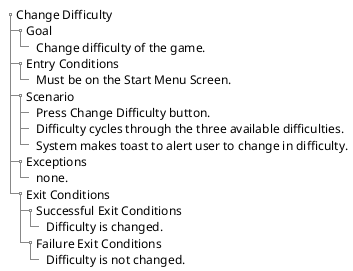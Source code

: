 @startuml
salt
{
{T
  +Change Difficulty
  ++Goal
  +++Change difficulty of the game.
  ++Entry Conditions
  +++Must be on the Start Menu Screen.
  ++Scenario
  +++Press Change Difficulty button.
  +++Difficulty cycles through the three available difficulties.
  +++System makes toast to alert user to change in difficulty.
  ++Exceptions
  +++none.
  ++Exit Conditions
  +++Successful Exit Conditions
  ++++Difficulty is changed.
  +++Failure Exit Conditions
  ++++Difficulty is not changed.
}
}
@enduml